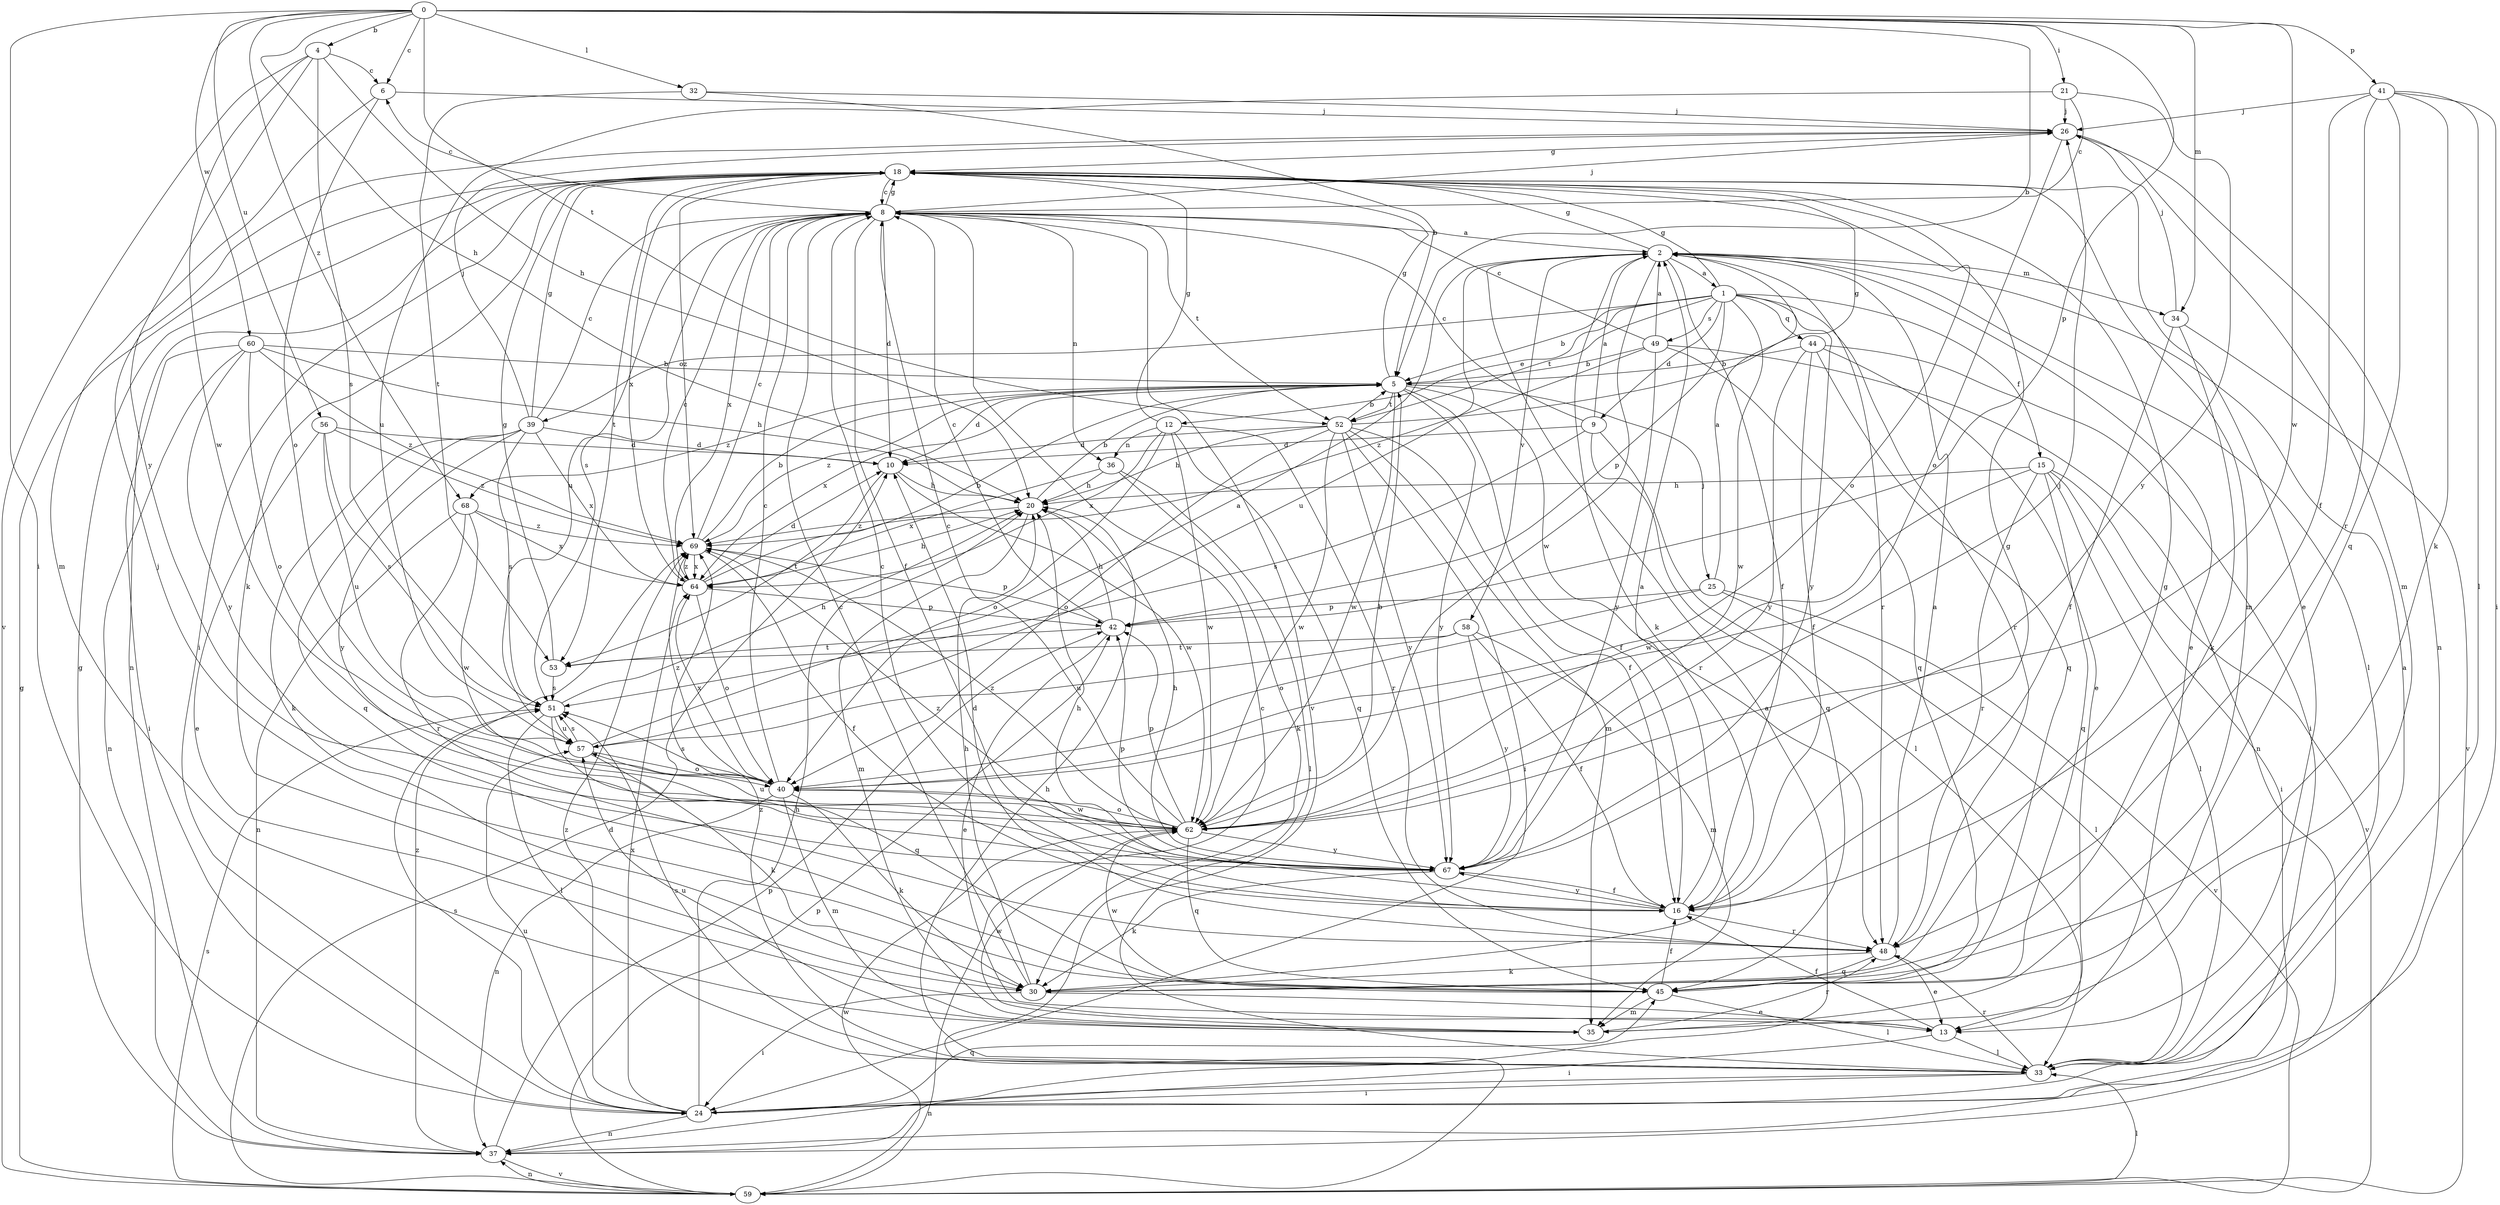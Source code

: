 strict digraph  {
0;
1;
2;
4;
5;
6;
8;
9;
10;
12;
13;
15;
16;
18;
20;
21;
24;
25;
26;
30;
32;
33;
34;
35;
36;
37;
39;
40;
41;
42;
44;
45;
48;
49;
51;
52;
53;
56;
57;
58;
59;
60;
62;
64;
67;
68;
69;
0 -> 4  [label=b];
0 -> 5  [label=b];
0 -> 6  [label=c];
0 -> 20  [label=h];
0 -> 21  [label=i];
0 -> 24  [label=i];
0 -> 32  [label=l];
0 -> 34  [label=m];
0 -> 41  [label=p];
0 -> 42  [label=p];
0 -> 52  [label=t];
0 -> 56  [label=u];
0 -> 60  [label=w];
0 -> 62  [label=w];
0 -> 68  [label=z];
1 -> 5  [label=b];
1 -> 9  [label=d];
1 -> 12  [label=e];
1 -> 15  [label=f];
1 -> 18  [label=g];
1 -> 39  [label=o];
1 -> 42  [label=p];
1 -> 44  [label=q];
1 -> 48  [label=r];
1 -> 49  [label=s];
1 -> 52  [label=t];
1 -> 62  [label=w];
1 -> 67  [label=y];
2 -> 1  [label=a];
2 -> 13  [label=e];
2 -> 16  [label=f];
2 -> 18  [label=g];
2 -> 30  [label=k];
2 -> 33  [label=l];
2 -> 34  [label=m];
2 -> 48  [label=r];
2 -> 57  [label=u];
2 -> 58  [label=v];
2 -> 62  [label=w];
4 -> 6  [label=c];
4 -> 20  [label=h];
4 -> 51  [label=s];
4 -> 59  [label=v];
4 -> 62  [label=w];
4 -> 67  [label=y];
5 -> 10  [label=d];
5 -> 16  [label=f];
5 -> 18  [label=g];
5 -> 25  [label=j];
5 -> 48  [label=r];
5 -> 52  [label=t];
5 -> 62  [label=w];
5 -> 64  [label=x];
5 -> 67  [label=y];
5 -> 68  [label=z];
5 -> 69  [label=z];
6 -> 26  [label=j];
6 -> 35  [label=m];
6 -> 40  [label=o];
8 -> 2  [label=a];
8 -> 6  [label=c];
8 -> 10  [label=d];
8 -> 16  [label=f];
8 -> 18  [label=g];
8 -> 26  [label=j];
8 -> 36  [label=n];
8 -> 51  [label=s];
8 -> 52  [label=t];
8 -> 57  [label=u];
8 -> 59  [label=v];
8 -> 64  [label=x];
9 -> 2  [label=a];
9 -> 8  [label=c];
9 -> 10  [label=d];
9 -> 33  [label=l];
9 -> 45  [label=q];
9 -> 51  [label=s];
10 -> 20  [label=h];
10 -> 53  [label=t];
10 -> 62  [label=w];
12 -> 18  [label=g];
12 -> 36  [label=n];
12 -> 40  [label=o];
12 -> 45  [label=q];
12 -> 48  [label=r];
12 -> 62  [label=w];
12 -> 64  [label=x];
13 -> 16  [label=f];
13 -> 24  [label=i];
13 -> 33  [label=l];
15 -> 20  [label=h];
15 -> 24  [label=i];
15 -> 33  [label=l];
15 -> 45  [label=q];
15 -> 48  [label=r];
15 -> 59  [label=v];
15 -> 62  [label=w];
16 -> 2  [label=a];
16 -> 8  [label=c];
16 -> 18  [label=g];
16 -> 20  [label=h];
16 -> 48  [label=r];
16 -> 67  [label=y];
18 -> 8  [label=c];
18 -> 13  [label=e];
18 -> 24  [label=i];
18 -> 30  [label=k];
18 -> 35  [label=m];
18 -> 37  [label=n];
18 -> 40  [label=o];
18 -> 53  [label=t];
18 -> 64  [label=x];
18 -> 69  [label=z];
20 -> 5  [label=b];
20 -> 35  [label=m];
20 -> 69  [label=z];
21 -> 8  [label=c];
21 -> 26  [label=j];
21 -> 57  [label=u];
21 -> 67  [label=y];
24 -> 20  [label=h];
24 -> 37  [label=n];
24 -> 45  [label=q];
24 -> 51  [label=s];
24 -> 57  [label=u];
24 -> 64  [label=x];
24 -> 69  [label=z];
25 -> 2  [label=a];
25 -> 33  [label=l];
25 -> 40  [label=o];
25 -> 42  [label=p];
25 -> 59  [label=v];
26 -> 18  [label=g];
26 -> 35  [label=m];
26 -> 37  [label=n];
26 -> 40  [label=o];
30 -> 8  [label=c];
30 -> 13  [label=e];
30 -> 18  [label=g];
30 -> 20  [label=h];
30 -> 24  [label=i];
32 -> 5  [label=b];
32 -> 26  [label=j];
32 -> 53  [label=t];
33 -> 2  [label=a];
33 -> 20  [label=h];
33 -> 24  [label=i];
33 -> 37  [label=n];
33 -> 48  [label=r];
33 -> 51  [label=s];
33 -> 69  [label=z];
34 -> 16  [label=f];
34 -> 26  [label=j];
34 -> 30  [label=k];
34 -> 59  [label=v];
35 -> 48  [label=r];
35 -> 57  [label=u];
35 -> 62  [label=w];
36 -> 20  [label=h];
36 -> 30  [label=k];
36 -> 33  [label=l];
36 -> 64  [label=x];
37 -> 2  [label=a];
37 -> 18  [label=g];
37 -> 42  [label=p];
37 -> 59  [label=v];
37 -> 69  [label=z];
39 -> 8  [label=c];
39 -> 10  [label=d];
39 -> 18  [label=g];
39 -> 26  [label=j];
39 -> 30  [label=k];
39 -> 45  [label=q];
39 -> 51  [label=s];
39 -> 64  [label=x];
39 -> 67  [label=y];
40 -> 8  [label=c];
40 -> 30  [label=k];
40 -> 35  [label=m];
40 -> 37  [label=n];
40 -> 51  [label=s];
40 -> 62  [label=w];
40 -> 64  [label=x];
40 -> 69  [label=z];
41 -> 16  [label=f];
41 -> 24  [label=i];
41 -> 26  [label=j];
41 -> 30  [label=k];
41 -> 33  [label=l];
41 -> 45  [label=q];
41 -> 48  [label=r];
42 -> 8  [label=c];
42 -> 13  [label=e];
42 -> 20  [label=h];
42 -> 53  [label=t];
44 -> 5  [label=b];
44 -> 13  [label=e];
44 -> 16  [label=f];
44 -> 24  [label=i];
44 -> 45  [label=q];
44 -> 67  [label=y];
45 -> 16  [label=f];
45 -> 26  [label=j];
45 -> 33  [label=l];
45 -> 35  [label=m];
45 -> 62  [label=w];
48 -> 2  [label=a];
48 -> 10  [label=d];
48 -> 13  [label=e];
48 -> 30  [label=k];
48 -> 45  [label=q];
49 -> 2  [label=a];
49 -> 5  [label=b];
49 -> 8  [label=c];
49 -> 37  [label=n];
49 -> 45  [label=q];
49 -> 67  [label=y];
49 -> 69  [label=z];
51 -> 20  [label=h];
51 -> 33  [label=l];
51 -> 45  [label=q];
51 -> 57  [label=u];
52 -> 5  [label=b];
52 -> 10  [label=d];
52 -> 16  [label=f];
52 -> 18  [label=g];
52 -> 20  [label=h];
52 -> 24  [label=i];
52 -> 35  [label=m];
52 -> 40  [label=o];
52 -> 62  [label=w];
52 -> 67  [label=y];
53 -> 18  [label=g];
53 -> 51  [label=s];
56 -> 10  [label=d];
56 -> 13  [label=e];
56 -> 51  [label=s];
56 -> 57  [label=u];
56 -> 69  [label=z];
57 -> 2  [label=a];
57 -> 30  [label=k];
57 -> 40  [label=o];
57 -> 51  [label=s];
58 -> 16  [label=f];
58 -> 35  [label=m];
58 -> 53  [label=t];
58 -> 57  [label=u];
58 -> 67  [label=y];
59 -> 8  [label=c];
59 -> 10  [label=d];
59 -> 18  [label=g];
59 -> 33  [label=l];
59 -> 37  [label=n];
59 -> 42  [label=p];
59 -> 51  [label=s];
59 -> 62  [label=w];
60 -> 5  [label=b];
60 -> 20  [label=h];
60 -> 24  [label=i];
60 -> 37  [label=n];
60 -> 40  [label=o];
60 -> 67  [label=y];
60 -> 69  [label=z];
62 -> 5  [label=b];
62 -> 8  [label=c];
62 -> 26  [label=j];
62 -> 40  [label=o];
62 -> 42  [label=p];
62 -> 45  [label=q];
62 -> 57  [label=u];
62 -> 67  [label=y];
62 -> 69  [label=z];
64 -> 5  [label=b];
64 -> 8  [label=c];
64 -> 10  [label=d];
64 -> 20  [label=h];
64 -> 40  [label=o];
64 -> 42  [label=p];
64 -> 69  [label=z];
67 -> 16  [label=f];
67 -> 20  [label=h];
67 -> 30  [label=k];
67 -> 42  [label=p];
67 -> 69  [label=z];
68 -> 37  [label=n];
68 -> 48  [label=r];
68 -> 62  [label=w];
68 -> 64  [label=x];
68 -> 69  [label=z];
69 -> 5  [label=b];
69 -> 8  [label=c];
69 -> 16  [label=f];
69 -> 42  [label=p];
69 -> 64  [label=x];
}
